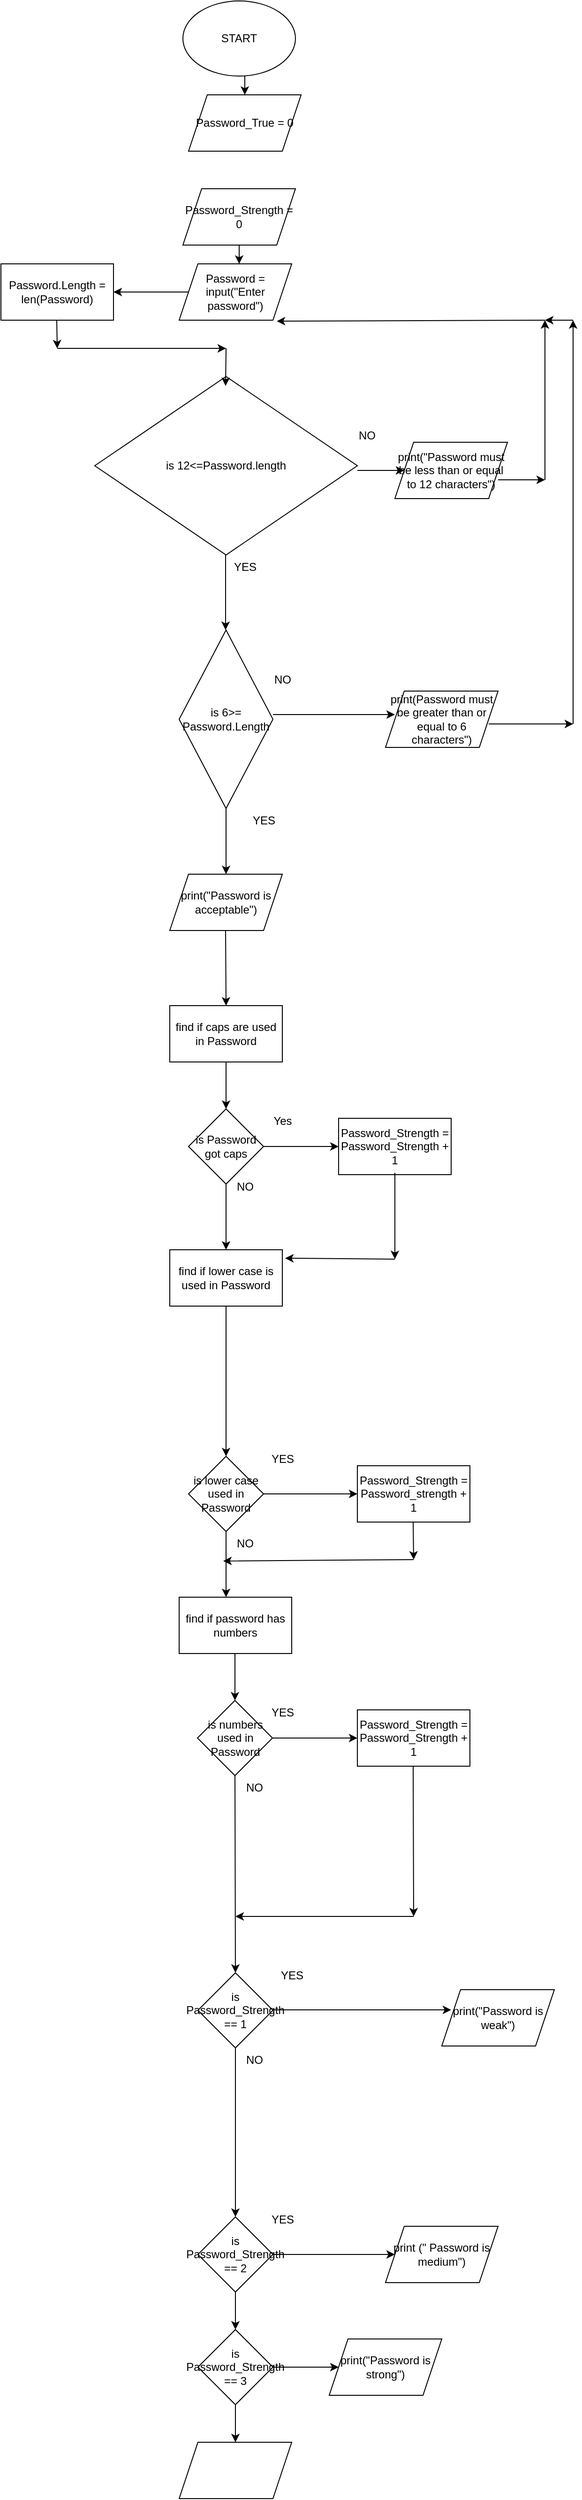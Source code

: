 <mxfile version="22.0.0" type="onedrive">
  <diagram name="Page-1" id="D1RL10ss5ud9BW_s002l">
    <mxGraphModel grid="1" page="1" gridSize="10" guides="1" tooltips="1" connect="1" arrows="1" fold="1" pageScale="1" pageWidth="827" pageHeight="1169" math="0" shadow="0">
      <root>
        <mxCell id="0" />
        <mxCell id="1" parent="0" />
        <mxCell id="mjTAZgUqp-qMq7TUQf7L-1" value="START" style="ellipse;whiteSpace=wrap;html=1;" vertex="1" parent="1">
          <mxGeometry x="354" width="120" height="80" as="geometry" />
        </mxCell>
        <mxCell id="mjTAZgUqp-qMq7TUQf7L-2" value="" style="endArrow=classic;html=1;rounded=0;" edge="1" parent="1">
          <mxGeometry width="50" height="50" relative="1" as="geometry">
            <mxPoint x="420" y="80" as="sourcePoint" />
            <mxPoint x="420" y="100" as="targetPoint" />
          </mxGeometry>
        </mxCell>
        <mxCell id="mjTAZgUqp-qMq7TUQf7L-3" value="Password_True = 0" style="shape=parallelogram;perimeter=parallelogramPerimeter;whiteSpace=wrap;html=1;fixedSize=1;" vertex="1" parent="1">
          <mxGeometry x="360" y="100" width="120" height="60" as="geometry" />
        </mxCell>
        <mxCell id="mjTAZgUqp-qMq7TUQf7L-4" value="" style="endArrow=classic;html=1;rounded=0;" edge="1" parent="1">
          <mxGeometry width="50" height="50" relative="1" as="geometry">
            <mxPoint x="414" y="260" as="sourcePoint" />
            <mxPoint x="414" y="280" as="targetPoint" />
          </mxGeometry>
        </mxCell>
        <mxCell id="mjTAZgUqp-qMq7TUQf7L-5" value="Password = input(&quot;Enter password&quot;)" style="shape=parallelogram;perimeter=parallelogramPerimeter;whiteSpace=wrap;html=1;fixedSize=1;" vertex="1" parent="1">
          <mxGeometry x="350" y="280" width="120" height="60" as="geometry" />
        </mxCell>
        <mxCell id="mjTAZgUqp-qMq7TUQf7L-6" value="" style="endArrow=classic;html=1;rounded=0;" edge="1" parent="1" source="mjTAZgUqp-qMq7TUQf7L-5" target="mjTAZgUqp-qMq7TUQf7L-28">
          <mxGeometry width="50" height="50" relative="1" as="geometry">
            <mxPoint x="320" y="290" as="sourcePoint" />
            <mxPoint x="280" y="310" as="targetPoint" />
          </mxGeometry>
        </mxCell>
        <mxCell id="mjTAZgUqp-qMq7TUQf7L-7" value="is 12&amp;lt;=Password.length" style="rhombus;whiteSpace=wrap;html=1;" vertex="1" parent="1">
          <mxGeometry x="260" y="400" width="280" height="190" as="geometry" />
        </mxCell>
        <mxCell id="mjTAZgUqp-qMq7TUQf7L-8" value="" style="endArrow=classic;html=1;rounded=0;" edge="1" parent="1">
          <mxGeometry width="50" height="50" relative="1" as="geometry">
            <mxPoint x="399.5" y="590" as="sourcePoint" />
            <mxPoint x="399.5" y="670" as="targetPoint" />
          </mxGeometry>
        </mxCell>
        <mxCell id="mjTAZgUqp-qMq7TUQf7L-9" value="YES" style="text;html=1;align=center;verticalAlign=middle;resizable=0;points=[];autosize=1;strokeColor=none;fillColor=none;" vertex="1" parent="1">
          <mxGeometry x="395" y="588" width="50" height="30" as="geometry" />
        </mxCell>
        <mxCell id="mjTAZgUqp-qMq7TUQf7L-11" value="" style="endArrow=classic;html=1;rounded=0;" edge="1" parent="1">
          <mxGeometry width="50" height="50" relative="1" as="geometry">
            <mxPoint x="540" y="500" as="sourcePoint" />
            <mxPoint x="590" y="500" as="targetPoint" />
          </mxGeometry>
        </mxCell>
        <mxCell id="mjTAZgUqp-qMq7TUQf7L-12" value="NO" style="text;html=1;align=center;verticalAlign=middle;resizable=0;points=[];autosize=1;strokeColor=none;fillColor=none;" vertex="1" parent="1">
          <mxGeometry x="530" y="448" width="40" height="30" as="geometry" />
        </mxCell>
        <mxCell id="mjTAZgUqp-qMq7TUQf7L-13" value="print(&quot;Password must be less than or equal to 12 characters&quot;)" style="shape=parallelogram;perimeter=parallelogramPerimeter;whiteSpace=wrap;html=1;fixedSize=1;" vertex="1" parent="1">
          <mxGeometry x="580" y="470" width="120" height="60" as="geometry" />
        </mxCell>
        <mxCell id="mjTAZgUqp-qMq7TUQf7L-14" value="" style="endArrow=classic;html=1;rounded=0;" edge="1" parent="1">
          <mxGeometry width="50" height="50" relative="1" as="geometry">
            <mxPoint x="690" y="510" as="sourcePoint" />
            <mxPoint x="740" y="510" as="targetPoint" />
          </mxGeometry>
        </mxCell>
        <mxCell id="mjTAZgUqp-qMq7TUQf7L-15" value="" style="endArrow=classic;html=1;rounded=0;" edge="1" parent="1">
          <mxGeometry width="50" height="50" relative="1" as="geometry">
            <mxPoint x="740" y="510" as="sourcePoint" />
            <mxPoint x="740" y="340" as="targetPoint" />
          </mxGeometry>
        </mxCell>
        <mxCell id="mjTAZgUqp-qMq7TUQf7L-16" value="" style="endArrow=classic;html=1;rounded=0;entryX=0.867;entryY=1.017;entryDx=0;entryDy=0;entryPerimeter=0;" edge="1" parent="1" target="mjTAZgUqp-qMq7TUQf7L-5">
          <mxGeometry width="50" height="50" relative="1" as="geometry">
            <mxPoint x="740" y="340" as="sourcePoint" />
            <mxPoint x="790" y="290" as="targetPoint" />
          </mxGeometry>
        </mxCell>
        <mxCell id="mjTAZgUqp-qMq7TUQf7L-17" value="is 6&amp;gt;= Password.Length" style="rhombus;whiteSpace=wrap;html=1;" vertex="1" parent="1">
          <mxGeometry x="350" y="670" width="100" height="190" as="geometry" />
        </mxCell>
        <mxCell id="mjTAZgUqp-qMq7TUQf7L-18" value="" style="endArrow=classic;html=1;rounded=0;" edge="1" parent="1">
          <mxGeometry width="50" height="50" relative="1" as="geometry">
            <mxPoint x="450" y="760" as="sourcePoint" />
            <mxPoint x="580" y="760" as="targetPoint" />
          </mxGeometry>
        </mxCell>
        <mxCell id="mjTAZgUqp-qMq7TUQf7L-19" value="NO" style="text;html=1;align=center;verticalAlign=middle;resizable=0;points=[];autosize=1;strokeColor=none;fillColor=none;" vertex="1" parent="1">
          <mxGeometry x="440" y="708" width="40" height="30" as="geometry" />
        </mxCell>
        <mxCell id="mjTAZgUqp-qMq7TUQf7L-20" value="" style="endArrow=classic;html=1;rounded=0;" edge="1" parent="1">
          <mxGeometry width="50" height="50" relative="1" as="geometry">
            <mxPoint x="400" y="860" as="sourcePoint" />
            <mxPoint x="400" y="930" as="targetPoint" />
          </mxGeometry>
        </mxCell>
        <mxCell id="mjTAZgUqp-qMq7TUQf7L-22" value="print(Password must be greater than or equal to 6 characters&quot;)" style="shape=parallelogram;perimeter=parallelogramPerimeter;whiteSpace=wrap;html=1;fixedSize=1;" vertex="1" parent="1">
          <mxGeometry x="570" y="735" width="120" height="60" as="geometry" />
        </mxCell>
        <mxCell id="mjTAZgUqp-qMq7TUQf7L-23" value="" style="endArrow=classic;html=1;rounded=0;" edge="1" parent="1">
          <mxGeometry width="50" height="50" relative="1" as="geometry">
            <mxPoint x="680" y="770" as="sourcePoint" />
            <mxPoint x="770" y="770" as="targetPoint" />
          </mxGeometry>
        </mxCell>
        <mxCell id="mjTAZgUqp-qMq7TUQf7L-24" value="" style="endArrow=classic;html=1;rounded=0;" edge="1" parent="1">
          <mxGeometry width="50" height="50" relative="1" as="geometry">
            <mxPoint x="770" y="770" as="sourcePoint" />
            <mxPoint x="770" y="340" as="targetPoint" />
          </mxGeometry>
        </mxCell>
        <mxCell id="mjTAZgUqp-qMq7TUQf7L-25" value="" style="endArrow=classic;html=1;rounded=0;" edge="1" parent="1">
          <mxGeometry width="50" height="50" relative="1" as="geometry">
            <mxPoint x="770" y="340" as="sourcePoint" />
            <mxPoint x="740" y="340" as="targetPoint" />
          </mxGeometry>
        </mxCell>
        <mxCell id="mjTAZgUqp-qMq7TUQf7L-26" value="YES" style="text;html=1;align=center;verticalAlign=middle;resizable=0;points=[];autosize=1;strokeColor=none;fillColor=none;" vertex="1" parent="1">
          <mxGeometry x="415" y="858" width="50" height="30" as="geometry" />
        </mxCell>
        <mxCell id="mjTAZgUqp-qMq7TUQf7L-27" value="print(&quot;Password is acceptable&quot;)" style="shape=parallelogram;perimeter=parallelogramPerimeter;whiteSpace=wrap;html=1;fixedSize=1;" vertex="1" parent="1">
          <mxGeometry x="340" y="930" width="120" height="60" as="geometry" />
        </mxCell>
        <mxCell id="mjTAZgUqp-qMq7TUQf7L-28" value="Password.Length = len(Password)" style="rounded=0;whiteSpace=wrap;html=1;" vertex="1" parent="1">
          <mxGeometry x="160" y="280" width="120" height="60" as="geometry" />
        </mxCell>
        <mxCell id="mjTAZgUqp-qMq7TUQf7L-29" value="" style="endArrow=classic;html=1;rounded=0;" edge="1" parent="1">
          <mxGeometry width="50" height="50" relative="1" as="geometry">
            <mxPoint x="219.5" y="340" as="sourcePoint" />
            <mxPoint x="220" y="370" as="targetPoint" />
          </mxGeometry>
        </mxCell>
        <mxCell id="mjTAZgUqp-qMq7TUQf7L-31" value="" style="endArrow=classic;html=1;rounded=0;" edge="1" parent="1">
          <mxGeometry width="50" height="50" relative="1" as="geometry">
            <mxPoint x="220" y="370" as="sourcePoint" />
            <mxPoint x="400" y="370" as="targetPoint" />
          </mxGeometry>
        </mxCell>
        <mxCell id="mjTAZgUqp-qMq7TUQf7L-32" value="" style="endArrow=classic;html=1;rounded=0;" edge="1" parent="1">
          <mxGeometry width="50" height="50" relative="1" as="geometry">
            <mxPoint x="400" y="370" as="sourcePoint" />
            <mxPoint x="399.5" y="410" as="targetPoint" />
          </mxGeometry>
        </mxCell>
        <mxCell id="mjTAZgUqp-qMq7TUQf7L-33" value="" style="endArrow=classic;html=1;rounded=0;entryX=0.5;entryY=0;entryDx=0;entryDy=0;" edge="1" parent="1" target="mjTAZgUqp-qMq7TUQf7L-34">
          <mxGeometry width="50" height="50" relative="1" as="geometry">
            <mxPoint x="399.5" y="990" as="sourcePoint" />
            <mxPoint x="400" y="1010" as="targetPoint" />
          </mxGeometry>
        </mxCell>
        <mxCell id="mjTAZgUqp-qMq7TUQf7L-34" value="find if caps are used in Password" style="rounded=0;whiteSpace=wrap;html=1;" vertex="1" parent="1">
          <mxGeometry x="340" y="1070" width="120" height="60" as="geometry" />
        </mxCell>
        <mxCell id="mjTAZgUqp-qMq7TUQf7L-37" value="" style="endArrow=classic;html=1;rounded=0;" edge="1" parent="1" source="mjTAZgUqp-qMq7TUQf7L-36">
          <mxGeometry width="50" height="50" relative="1" as="geometry">
            <mxPoint x="399.5" y="1270" as="sourcePoint" />
            <mxPoint x="400" y="1550" as="targetPoint" />
          </mxGeometry>
        </mxCell>
        <mxCell id="mjTAZgUqp-qMq7TUQf7L-36" value="find if lower case is used in Password" style="rounded=0;whiteSpace=wrap;html=1;" vertex="1" parent="1">
          <mxGeometry x="340" y="1330" width="120" height="60" as="geometry" />
        </mxCell>
        <mxCell id="mjTAZgUqp-qMq7TUQf7L-40" value="is Password got caps" style="rhombus;whiteSpace=wrap;html=1;" vertex="1" parent="1">
          <mxGeometry x="360" y="1180" width="80" height="80" as="geometry" />
        </mxCell>
        <mxCell id="mjTAZgUqp-qMq7TUQf7L-41" value="" style="endArrow=classic;html=1;rounded=0;" edge="1" parent="1" target="mjTAZgUqp-qMq7TUQf7L-42">
          <mxGeometry width="50" height="50" relative="1" as="geometry">
            <mxPoint x="440" y="1220" as="sourcePoint" />
            <mxPoint x="580" y="1220" as="targetPoint" />
          </mxGeometry>
        </mxCell>
        <mxCell id="mjTAZgUqp-qMq7TUQf7L-42" value="Password_Strength = Password_Strength + 1" style="rounded=0;whiteSpace=wrap;html=1;" vertex="1" parent="1">
          <mxGeometry x="520" y="1190" width="120" height="60" as="geometry" />
        </mxCell>
        <mxCell id="mjTAZgUqp-qMq7TUQf7L-43" value="Password_Strength = 0" style="shape=parallelogram;perimeter=parallelogramPerimeter;whiteSpace=wrap;html=1;fixedSize=1;" vertex="1" parent="1">
          <mxGeometry x="354" y="200" width="120" height="60" as="geometry" />
        </mxCell>
        <mxCell id="mjTAZgUqp-qMq7TUQf7L-44" value="Yes" style="text;html=1;align=center;verticalAlign=middle;resizable=0;points=[];autosize=1;strokeColor=none;fillColor=none;" vertex="1" parent="1">
          <mxGeometry x="440" y="1178" width="40" height="30" as="geometry" />
        </mxCell>
        <mxCell id="mjTAZgUqp-qMq7TUQf7L-45" value="" style="endArrow=classic;html=1;rounded=0;entryX=0.5;entryY=0;entryDx=0;entryDy=0;" edge="1" parent="1" target="mjTAZgUqp-qMq7TUQf7L-36">
          <mxGeometry width="50" height="50" relative="1" as="geometry">
            <mxPoint x="400" y="1290" as="sourcePoint" />
            <mxPoint x="400" y="1320" as="targetPoint" />
            <Array as="points">
              <mxPoint x="400" y="1260" />
            </Array>
          </mxGeometry>
        </mxCell>
        <mxCell id="mjTAZgUqp-qMq7TUQf7L-46" value="NO" style="text;html=1;align=center;verticalAlign=middle;resizable=0;points=[];autosize=1;strokeColor=none;fillColor=none;" vertex="1" parent="1">
          <mxGeometry x="400" y="1248" width="40" height="30" as="geometry" />
        </mxCell>
        <mxCell id="mjTAZgUqp-qMq7TUQf7L-47" value="" style="endArrow=classic;html=1;rounded=0;" edge="1" parent="1">
          <mxGeometry width="50" height="50" relative="1" as="geometry">
            <mxPoint x="580" y="1248" as="sourcePoint" />
            <mxPoint x="580" y="1340" as="targetPoint" />
          </mxGeometry>
        </mxCell>
        <mxCell id="mjTAZgUqp-qMq7TUQf7L-48" value="" style="endArrow=classic;html=1;rounded=0;entryX=1.025;entryY=0.15;entryDx=0;entryDy=0;entryPerimeter=0;" edge="1" parent="1" target="mjTAZgUqp-qMq7TUQf7L-36">
          <mxGeometry width="50" height="50" relative="1" as="geometry">
            <mxPoint x="580" y="1340" as="sourcePoint" />
            <mxPoint x="630" y="1290" as="targetPoint" />
          </mxGeometry>
        </mxCell>
        <mxCell id="mjTAZgUqp-qMq7TUQf7L-50" value="is lower case used in Password" style="rhombus;whiteSpace=wrap;html=1;" vertex="1" parent="1">
          <mxGeometry x="360" y="1550" width="80" height="80" as="geometry" />
        </mxCell>
        <mxCell id="mjTAZgUqp-qMq7TUQf7L-51" value="" style="endArrow=classic;html=1;rounded=0;" edge="1" parent="1">
          <mxGeometry width="50" height="50" relative="1" as="geometry">
            <mxPoint x="440" y="1590" as="sourcePoint" />
            <mxPoint x="540" y="1590" as="targetPoint" />
          </mxGeometry>
        </mxCell>
        <mxCell id="mjTAZgUqp-qMq7TUQf7L-52" value="YES" style="text;html=1;align=center;verticalAlign=middle;resizable=0;points=[];autosize=1;strokeColor=none;fillColor=none;" vertex="1" parent="1">
          <mxGeometry x="435" y="1538" width="50" height="30" as="geometry" />
        </mxCell>
        <mxCell id="mjTAZgUqp-qMq7TUQf7L-54" value="" style="endArrow=classic;html=1;rounded=0;" edge="1" parent="1">
          <mxGeometry width="50" height="50" relative="1" as="geometry">
            <mxPoint x="400" y="1630" as="sourcePoint" />
            <mxPoint x="400" y="1700" as="targetPoint" />
          </mxGeometry>
        </mxCell>
        <mxCell id="mjTAZgUqp-qMq7TUQf7L-55" value="NO" style="text;html=1;align=center;verticalAlign=middle;resizable=0;points=[];autosize=1;strokeColor=none;fillColor=none;" vertex="1" parent="1">
          <mxGeometry x="400" y="1628" width="40" height="30" as="geometry" />
        </mxCell>
        <mxCell id="mjTAZgUqp-qMq7TUQf7L-56" value="Password_Strength = Password_strength + 1" style="rounded=0;whiteSpace=wrap;html=1;" vertex="1" parent="1">
          <mxGeometry x="540" y="1560" width="120" height="60" as="geometry" />
        </mxCell>
        <mxCell id="mjTAZgUqp-qMq7TUQf7L-57" value="find if password has numbers" style="rounded=0;whiteSpace=wrap;html=1;" vertex="1" parent="1">
          <mxGeometry x="350" y="1700" width="120" height="60" as="geometry" />
        </mxCell>
        <mxCell id="mjTAZgUqp-qMq7TUQf7L-58" value="" style="endArrow=classic;html=1;rounded=0;" edge="1" parent="1" target="mjTAZgUqp-qMq7TUQf7L-59">
          <mxGeometry width="50" height="50" relative="1" as="geometry">
            <mxPoint x="409.5" y="1760" as="sourcePoint" />
            <mxPoint x="409.5" y="1850" as="targetPoint" />
          </mxGeometry>
        </mxCell>
        <mxCell id="mjTAZgUqp-qMq7TUQf7L-59" value="is numbers used in Password" style="rhombus;whiteSpace=wrap;html=1;" vertex="1" parent="1">
          <mxGeometry x="369.5" y="1810" width="80" height="80" as="geometry" />
        </mxCell>
        <mxCell id="mjTAZgUqp-qMq7TUQf7L-60" value="" style="endArrow=classic;html=1;rounded=0;" edge="1" parent="1">
          <mxGeometry width="50" height="50" relative="1" as="geometry">
            <mxPoint x="450" y="1850" as="sourcePoint" />
            <mxPoint x="540" y="1850" as="targetPoint" />
          </mxGeometry>
        </mxCell>
        <mxCell id="mjTAZgUqp-qMq7TUQf7L-61" value="" style="endArrow=classic;html=1;rounded=0;" edge="1" parent="1">
          <mxGeometry width="50" height="50" relative="1" as="geometry">
            <mxPoint x="409.5" y="1890" as="sourcePoint" />
            <mxPoint x="410" y="2100" as="targetPoint" />
          </mxGeometry>
        </mxCell>
        <mxCell id="mjTAZgUqp-qMq7TUQf7L-62" value="Password_Strength = Password_Strength + 1" style="rounded=0;whiteSpace=wrap;html=1;" vertex="1" parent="1">
          <mxGeometry x="540" y="1820" width="120" height="60" as="geometry" />
        </mxCell>
        <mxCell id="mjTAZgUqp-qMq7TUQf7L-63" value="" style="endArrow=classic;html=1;rounded=0;" edge="1" parent="1">
          <mxGeometry width="50" height="50" relative="1" as="geometry">
            <mxPoint x="599.5" y="1620" as="sourcePoint" />
            <mxPoint x="600" y="1660" as="targetPoint" />
          </mxGeometry>
        </mxCell>
        <mxCell id="mjTAZgUqp-qMq7TUQf7L-64" value="" style="endArrow=classic;html=1;rounded=0;entryX=-0.075;entryY=1.115;entryDx=0;entryDy=0;entryPerimeter=0;" edge="1" parent="1" target="mjTAZgUqp-qMq7TUQf7L-55">
          <mxGeometry width="50" height="50" relative="1" as="geometry">
            <mxPoint x="600" y="1660" as="sourcePoint" />
            <mxPoint x="480" y="1660" as="targetPoint" />
          </mxGeometry>
        </mxCell>
        <mxCell id="mjTAZgUqp-qMq7TUQf7L-65" value="YES" style="text;html=1;align=center;verticalAlign=middle;resizable=0;points=[];autosize=1;strokeColor=none;fillColor=none;" vertex="1" parent="1">
          <mxGeometry x="435" y="1808" width="50" height="30" as="geometry" />
        </mxCell>
        <mxCell id="mjTAZgUqp-qMq7TUQf7L-66" value="NO" style="text;html=1;align=center;verticalAlign=middle;resizable=0;points=[];autosize=1;strokeColor=none;fillColor=none;" vertex="1" parent="1">
          <mxGeometry x="410" y="1888" width="40" height="30" as="geometry" />
        </mxCell>
        <mxCell id="mjTAZgUqp-qMq7TUQf7L-67" value="" style="endArrow=classic;html=1;rounded=0;" edge="1" parent="1">
          <mxGeometry width="50" height="50" relative="1" as="geometry">
            <mxPoint x="599.5" y="1880" as="sourcePoint" />
            <mxPoint x="600" y="2040" as="targetPoint" />
          </mxGeometry>
        </mxCell>
        <mxCell id="mjTAZgUqp-qMq7TUQf7L-68" value="" style="endArrow=classic;html=1;rounded=0;" edge="1" parent="1">
          <mxGeometry width="50" height="50" relative="1" as="geometry">
            <mxPoint x="600" y="2040" as="sourcePoint" />
            <mxPoint x="410" y="2040" as="targetPoint" />
          </mxGeometry>
        </mxCell>
        <mxCell id="mjTAZgUqp-qMq7TUQf7L-69" value="is Password_Strength == 1" style="rhombus;whiteSpace=wrap;html=1;" vertex="1" parent="1">
          <mxGeometry x="370" y="2100" width="80" height="80" as="geometry" />
        </mxCell>
        <mxCell id="mjTAZgUqp-qMq7TUQf7L-70" value="" style="endArrow=classic;html=1;rounded=0;" edge="1" parent="1">
          <mxGeometry width="50" height="50" relative="1" as="geometry">
            <mxPoint x="450" y="2139.5" as="sourcePoint" />
            <mxPoint x="640" y="2139.5" as="targetPoint" />
          </mxGeometry>
        </mxCell>
        <mxCell id="mjTAZgUqp-qMq7TUQf7L-71" value="YES" style="text;html=1;align=center;verticalAlign=middle;resizable=0;points=[];autosize=1;strokeColor=none;fillColor=none;" vertex="1" parent="1">
          <mxGeometry x="445" y="2088" width="50" height="30" as="geometry" />
        </mxCell>
        <mxCell id="mjTAZgUqp-qMq7TUQf7L-72" value="print(&quot;Password is weak&quot;)" style="shape=parallelogram;perimeter=parallelogramPerimeter;whiteSpace=wrap;html=1;fixedSize=1;" vertex="1" parent="1">
          <mxGeometry x="630" y="2118" width="120" height="60" as="geometry" />
        </mxCell>
        <mxCell id="mjTAZgUqp-qMq7TUQf7L-73" value="" style="endArrow=classic;html=1;rounded=0;" edge="1" parent="1">
          <mxGeometry width="50" height="50" relative="1" as="geometry">
            <mxPoint x="410" y="2180" as="sourcePoint" />
            <mxPoint x="410" y="2360" as="targetPoint" />
          </mxGeometry>
        </mxCell>
        <mxCell id="mjTAZgUqp-qMq7TUQf7L-74" value="NO" style="text;html=1;align=center;verticalAlign=middle;resizable=0;points=[];autosize=1;strokeColor=none;fillColor=none;" vertex="1" parent="1">
          <mxGeometry x="410" y="2178" width="40" height="30" as="geometry" />
        </mxCell>
        <mxCell id="mjTAZgUqp-qMq7TUQf7L-75" value="is Password_Strength == 2" style="rhombus;whiteSpace=wrap;html=1;" vertex="1" parent="1">
          <mxGeometry x="370" y="2360" width="80" height="80" as="geometry" />
        </mxCell>
        <mxCell id="mjTAZgUqp-qMq7TUQf7L-76" value="" style="endArrow=classic;html=1;rounded=0;" edge="1" parent="1">
          <mxGeometry width="50" height="50" relative="1" as="geometry">
            <mxPoint x="450" y="2400" as="sourcePoint" />
            <mxPoint x="580" y="2400" as="targetPoint" />
          </mxGeometry>
        </mxCell>
        <mxCell id="mjTAZgUqp-qMq7TUQf7L-77" value="YES" style="text;html=1;align=center;verticalAlign=middle;resizable=0;points=[];autosize=1;strokeColor=none;fillColor=none;" vertex="1" parent="1">
          <mxGeometry x="435" y="2348" width="50" height="30" as="geometry" />
        </mxCell>
        <mxCell id="mjTAZgUqp-qMq7TUQf7L-78" value="print (&quot; Password is medium&quot;)" style="shape=parallelogram;perimeter=parallelogramPerimeter;whiteSpace=wrap;html=1;fixedSize=1;" vertex="1" parent="1">
          <mxGeometry x="570" y="2370" width="120" height="60" as="geometry" />
        </mxCell>
        <mxCell id="mjTAZgUqp-qMq7TUQf7L-79" value="" style="endArrow=classic;html=1;rounded=0;" edge="1" parent="1" target="mjTAZgUqp-qMq7TUQf7L-80">
          <mxGeometry width="50" height="50" relative="1" as="geometry">
            <mxPoint x="410" y="2440" as="sourcePoint" />
            <mxPoint x="410" y="2520" as="targetPoint" />
          </mxGeometry>
        </mxCell>
        <mxCell id="mjTAZgUqp-qMq7TUQf7L-80" value="is Password_Strength == 3" style="rhombus;whiteSpace=wrap;html=1;" vertex="1" parent="1">
          <mxGeometry x="370" y="2480" width="80" height="80" as="geometry" />
        </mxCell>
        <mxCell id="mjTAZgUqp-qMq7TUQf7L-81" value="" style="endArrow=classic;html=1;rounded=0;" edge="1" parent="1" target="mjTAZgUqp-qMq7TUQf7L-82">
          <mxGeometry width="50" height="50" relative="1" as="geometry">
            <mxPoint x="449.5" y="2520" as="sourcePoint" />
            <mxPoint x="570" y="2520" as="targetPoint" />
          </mxGeometry>
        </mxCell>
        <mxCell id="mjTAZgUqp-qMq7TUQf7L-82" value="print(&quot;Password is strong&quot;)" style="shape=parallelogram;perimeter=parallelogramPerimeter;whiteSpace=wrap;html=1;fixedSize=1;" vertex="1" parent="1">
          <mxGeometry x="510" y="2490" width="120" height="60" as="geometry" />
        </mxCell>
        <mxCell id="mjTAZgUqp-qMq7TUQf7L-83" value="" style="endArrow=classic;html=1;rounded=0;" edge="1" parent="1" target="mjTAZgUqp-qMq7TUQf7L-84">
          <mxGeometry width="50" height="50" relative="1" as="geometry">
            <mxPoint x="410" y="2560" as="sourcePoint" />
            <mxPoint x="410" y="2630" as="targetPoint" />
          </mxGeometry>
        </mxCell>
        <mxCell id="mjTAZgUqp-qMq7TUQf7L-84" value="" style="shape=parallelogram;perimeter=parallelogramPerimeter;whiteSpace=wrap;html=1;fixedSize=1;" vertex="1" parent="1">
          <mxGeometry x="350" y="2600" width="120" height="60" as="geometry" />
        </mxCell>
        <mxCell id="ApBxQZ1V0PLsEds2JLsB-1" value="" style="endArrow=classic;html=1;rounded=0;" edge="1" parent="1">
          <mxGeometry width="50" height="50" relative="1" as="geometry">
            <mxPoint x="400" y="1130" as="sourcePoint" />
            <mxPoint x="400" y="1180" as="targetPoint" />
          </mxGeometry>
        </mxCell>
      </root>
    </mxGraphModel>
  </diagram>
</mxfile>
